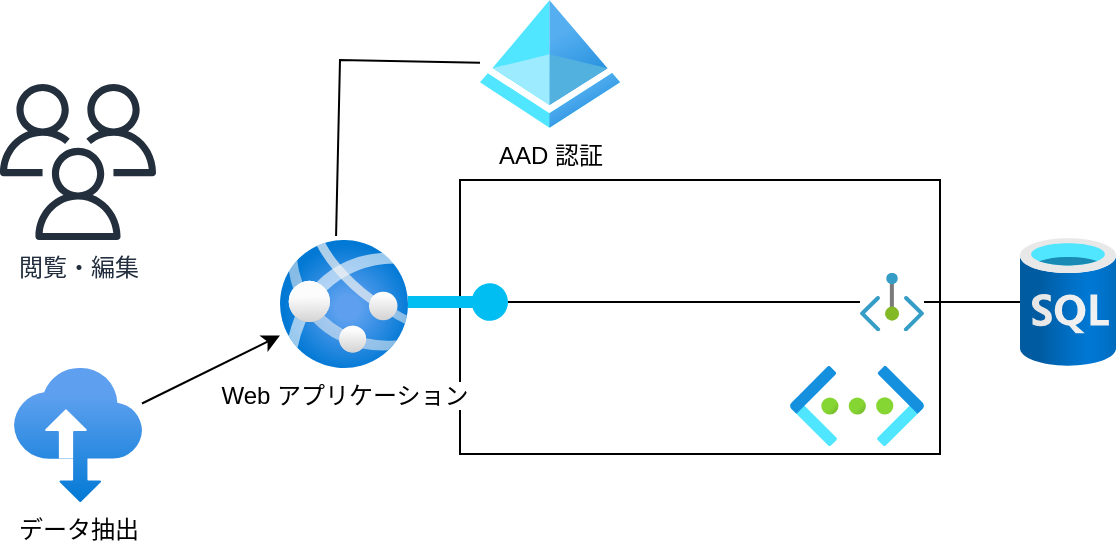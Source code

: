 <mxfile version="21.6.7" type="github">
  <diagram id="WI9T0HZ2pTsCkuznbFz-" name="Page-1">
    <mxGraphModel dx="1971" dy="788" grid="1" gridSize="10" guides="1" tooltips="1" connect="1" arrows="1" fold="1" page="1" pageScale="1" pageWidth="1169" pageHeight="827" math="0" shadow="0">
      <root>
        <mxCell id="0" />
        <mxCell id="1" parent="0" />
        <mxCell id="KmqUYEmT7BQd-I0ydzKp-13" value="" style="whiteSpace=wrap;html=1;fillColor=none;" vertex="1" parent="1">
          <mxGeometry x="420" y="110" width="240" height="137" as="geometry" />
        </mxCell>
        <mxCell id="KmqUYEmT7BQd-I0ydzKp-11" value="" style="edgeStyle=none;rounded=0;orthogonalLoop=1;jettySize=auto;html=1;endArrow=none;endFill=0;" edge="1" parent="1" source="KmqUYEmT7BQd-I0ydzKp-14" target="KmqUYEmT7BQd-I0ydzKp-4">
          <mxGeometry relative="1" as="geometry" />
        </mxCell>
        <mxCell id="KmqUYEmT7BQd-I0ydzKp-1" value="Web アプリケーション" style="image;aspect=fixed;html=1;points=[];align=center;fontSize=12;image=img/lib/azure2/app_services/App_Services.svg;" vertex="1" parent="1">
          <mxGeometry x="330" y="140" width="64" height="64" as="geometry" />
        </mxCell>
        <mxCell id="KmqUYEmT7BQd-I0ydzKp-2" value="" style="image;aspect=fixed;html=1;points=[];align=center;fontSize=12;image=img/lib/azure2/databases/SQL_Database.svg;" vertex="1" parent="1">
          <mxGeometry x="700" y="139" width="48" height="64" as="geometry" />
        </mxCell>
        <mxCell id="KmqUYEmT7BQd-I0ydzKp-3" value="AAD 認証" style="image;aspect=fixed;html=1;points=[];align=center;fontSize=12;image=img/lib/azure2/identity/Azure_Active_Directory.svg;" vertex="1" parent="1">
          <mxGeometry x="430" y="20" width="70" height="64" as="geometry" />
        </mxCell>
        <mxCell id="KmqUYEmT7BQd-I0ydzKp-12" value="" style="edgeStyle=none;rounded=0;orthogonalLoop=1;jettySize=auto;html=1;endArrow=none;endFill=0;" edge="1" parent="1" source="KmqUYEmT7BQd-I0ydzKp-4" target="KmqUYEmT7BQd-I0ydzKp-2">
          <mxGeometry relative="1" as="geometry" />
        </mxCell>
        <mxCell id="KmqUYEmT7BQd-I0ydzKp-4" value="" style="image;aspect=fixed;html=1;points=[];align=center;fontSize=12;image=img/lib/azure2/networking/Private_Endpoint.svg;" vertex="1" parent="1">
          <mxGeometry x="620" y="156.34" width="32" height="29.33" as="geometry" />
        </mxCell>
        <mxCell id="KmqUYEmT7BQd-I0ydzKp-5" value="" style="image;aspect=fixed;html=1;points=[];align=center;fontSize=12;image=img/lib/azure2/networking/Virtual_Networks.svg;" vertex="1" parent="1">
          <mxGeometry x="585" y="203" width="67" height="40" as="geometry" />
        </mxCell>
        <mxCell id="KmqUYEmT7BQd-I0ydzKp-8" value="閲覧・編集" style="sketch=0;outlineConnect=0;fontColor=#232F3E;gradientColor=none;fillColor=#232F3D;strokeColor=none;dashed=0;verticalLabelPosition=bottom;verticalAlign=top;align=center;html=1;fontSize=12;fontStyle=0;aspect=fixed;pointerEvents=1;shape=mxgraph.aws4.users;" vertex="1" parent="1">
          <mxGeometry x="190" y="62" width="78" height="78" as="geometry" />
        </mxCell>
        <mxCell id="KmqUYEmT7BQd-I0ydzKp-10" value="" style="edgeStyle=none;orthogonalLoop=1;jettySize=auto;html=1;entryX=0.438;entryY=-0.031;entryDx=0;entryDy=0;entryPerimeter=0;rounded=0;endArrow=none;endFill=0;" edge="1" parent="1" source="KmqUYEmT7BQd-I0ydzKp-3" target="KmqUYEmT7BQd-I0ydzKp-1">
          <mxGeometry width="80" relative="1" as="geometry">
            <mxPoint x="322" y="51.5" as="sourcePoint" />
            <mxPoint x="402" y="51.5" as="targetPoint" />
            <Array as="points">
              <mxPoint x="360" y="50" />
            </Array>
          </mxGeometry>
        </mxCell>
        <mxCell id="KmqUYEmT7BQd-I0ydzKp-15" value="" style="edgeStyle=none;rounded=0;orthogonalLoop=1;jettySize=auto;html=1;" edge="1" parent="1" source="KmqUYEmT7BQd-I0ydzKp-1" target="KmqUYEmT7BQd-I0ydzKp-14">
          <mxGeometry relative="1" as="geometry">
            <mxPoint x="394" y="172" as="sourcePoint" />
            <mxPoint x="660" y="171" as="targetPoint" />
          </mxGeometry>
        </mxCell>
        <mxCell id="KmqUYEmT7BQd-I0ydzKp-14" value="" style="verticalLabelPosition=bottom;html=1;verticalAlign=top;align=center;strokeColor=none;fillColor=#00BEF2;shape=mxgraph.azure.service_endpoint;direction=west;" vertex="1" parent="1">
          <mxGeometry x="394" y="161" width="50" height="20" as="geometry" />
        </mxCell>
        <mxCell id="KmqUYEmT7BQd-I0ydzKp-17" value="" style="edgeStyle=none;rounded=0;orthogonalLoop=1;jettySize=auto;html=1;" edge="1" parent="1" source="KmqUYEmT7BQd-I0ydzKp-16" target="KmqUYEmT7BQd-I0ydzKp-1">
          <mxGeometry relative="1" as="geometry" />
        </mxCell>
        <mxCell id="KmqUYEmT7BQd-I0ydzKp-16" value="データ抽出" style="image;aspect=fixed;html=1;points=[];align=center;fontSize=12;image=img/lib/azure2/storage/Import_Export_Jobs.svg;" vertex="1" parent="1">
          <mxGeometry x="197" y="204" width="64" height="67" as="geometry" />
        </mxCell>
      </root>
    </mxGraphModel>
  </diagram>
</mxfile>

